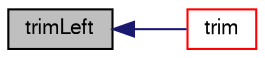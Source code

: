 digraph "trimLeft"
{
  bgcolor="transparent";
  edge [fontname="FreeSans",fontsize="10",labelfontname="FreeSans",labelfontsize="10"];
  node [fontname="FreeSans",fontsize="10",shape=record];
  rankdir="LR";
  Node1712 [label="trimLeft",height=0.2,width=0.4,color="black", fillcolor="grey75", style="filled", fontcolor="black"];
  Node1712 -> Node1713 [dir="back",color="midnightblue",fontsize="10",style="solid",fontname="FreeSans"];
  Node1713 [label="trim",height=0.2,width=0.4,color="red",URL="$a21166.html#a49e4bf4709b221cc53a2a86f484d5a87",tooltip="Return string trimmed of leading and trailing whitespace. "];
}

